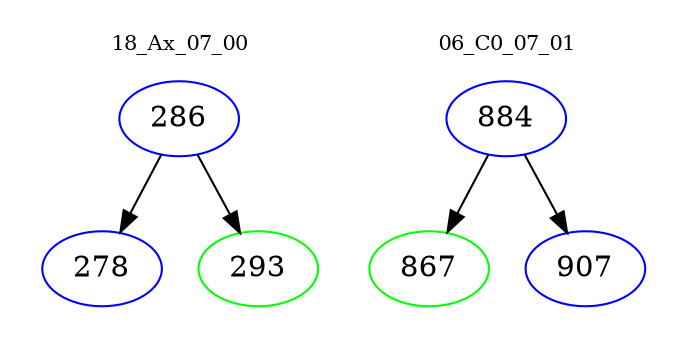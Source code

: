 digraph{
subgraph cluster_0 {
color = white
label = "18_Ax_07_00";
fontsize=10;
T0_286 [label="286", color="blue"]
T0_286 -> T0_278 [color="black"]
T0_278 [label="278", color="blue"]
T0_286 -> T0_293 [color="black"]
T0_293 [label="293", color="green"]
}
subgraph cluster_1 {
color = white
label = "06_C0_07_01";
fontsize=10;
T1_884 [label="884", color="blue"]
T1_884 -> T1_867 [color="black"]
T1_867 [label="867", color="green"]
T1_884 -> T1_907 [color="black"]
T1_907 [label="907", color="blue"]
}
}
